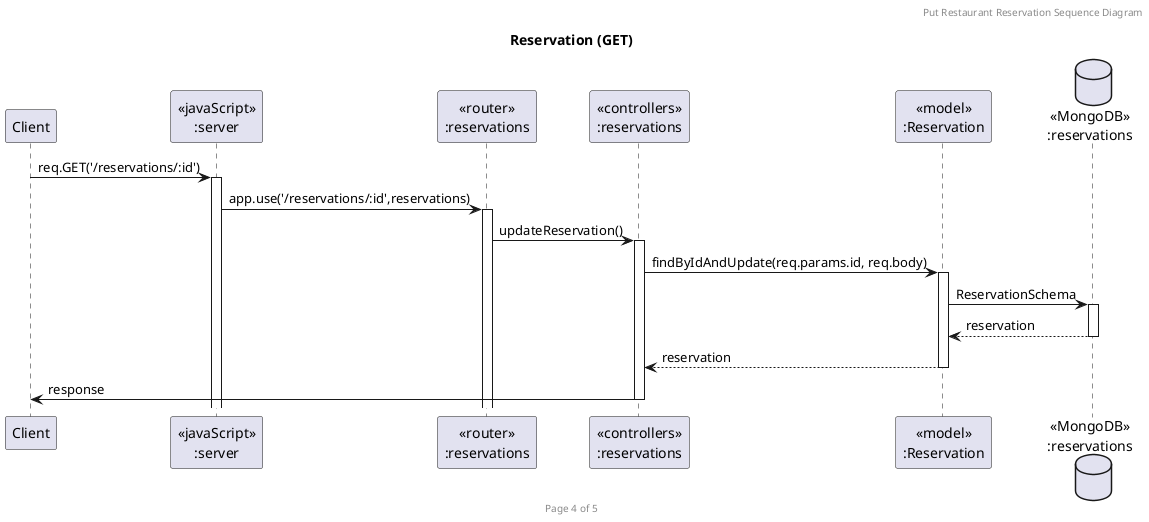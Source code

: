 @startuml Reservation (PUT)

header Put Restaurant Reservation Sequence Diagram
footer Page 4 of 5
title "Reservation (GET)"

participant "Client" as client
participant "<<javaScript>>\n:server" as server
participant "<<router>>\n:reservations" as routerReservations
participant "<<controllers>>\n:reservations" as controllersReservations
participant "<<model>>\n:Reservation" as modelReservation
database "<<MongoDB>>\n:reservations" as ReservationDatabase

client->server ++:req.GET('/reservations/:id')
server->routerReservations ++:app.use('/reservations/:id',reservations)
routerReservations->controllersReservations ++:updateReservation()
controllersReservations ->modelReservation ++: findByIdAndUpdate(req.params.id, req.body)
modelReservation -> ReservationDatabase ++: ReservationSchema
ReservationDatabase --> modelReservation --: reservation
controllersReservations <-- modelReservation --:reservation
controllersReservations->client --:response

@enduml